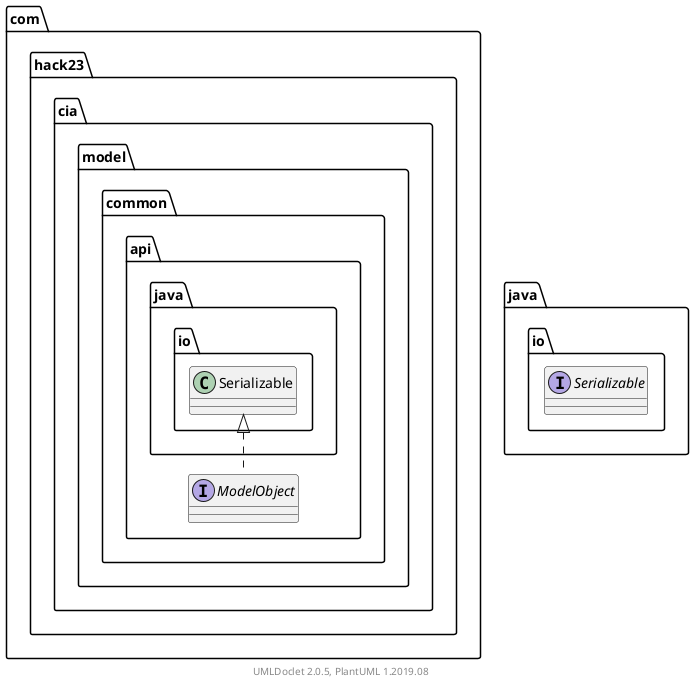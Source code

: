 @startuml
    namespace com.hack23.cia.model.common.api {

        interface ModelObject [[ModelObject.html]]

        java.io.Serializable <|.. ModelObject
    }

    namespace java.io {
        interface Serializable
    }

    center footer UMLDoclet 2.0.5, PlantUML 1.2019.08
@enduml
